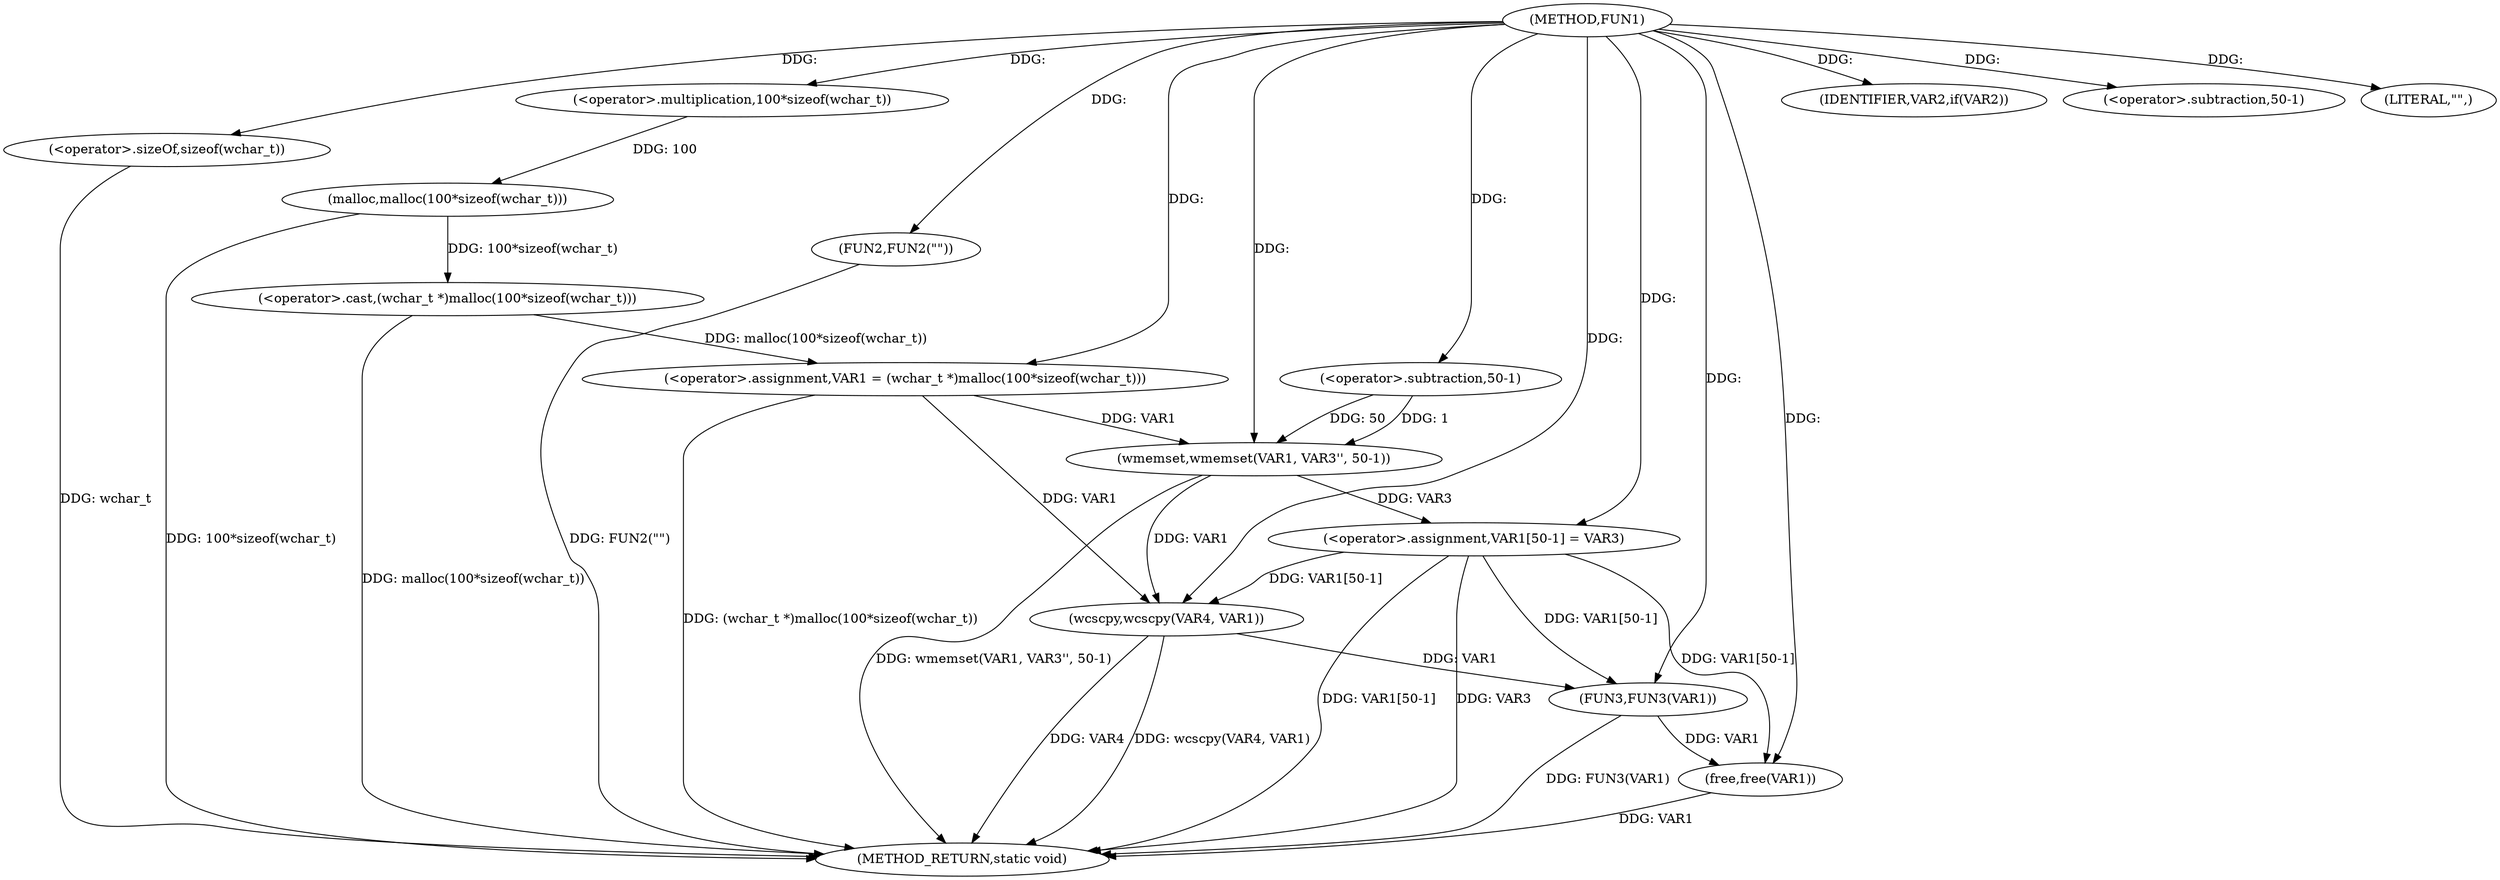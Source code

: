 digraph FUN1 {  
"1000100" [label = "(METHOD,FUN1)" ]
"1000141" [label = "(METHOD_RETURN,static void)" ]
"1000103" [label = "(<operator>.assignment,VAR1 = (wchar_t *)malloc(100*sizeof(wchar_t)))" ]
"1000105" [label = "(<operator>.cast,(wchar_t *)malloc(100*sizeof(wchar_t)))" ]
"1000107" [label = "(malloc,malloc(100*sizeof(wchar_t)))" ]
"1000108" [label = "(<operator>.multiplication,100*sizeof(wchar_t))" ]
"1000110" [label = "(<operator>.sizeOf,sizeof(wchar_t))" ]
"1000113" [label = "(IDENTIFIER,VAR2,if(VAR2))" ]
"1000115" [label = "(FUN2,FUN2(\"\"))" ]
"1000119" [label = "(wmemset,wmemset(VAR1, VAR3'', 50-1))" ]
"1000122" [label = "(<operator>.subtraction,50-1)" ]
"1000125" [label = "(<operator>.assignment,VAR1[50-1] = VAR3)" ]
"1000128" [label = "(<operator>.subtraction,50-1)" ]
"1000133" [label = "(LITERAL,\"\",)" ]
"1000134" [label = "(wcscpy,wcscpy(VAR4, VAR1))" ]
"1000137" [label = "(FUN3,FUN3(VAR1))" ]
"1000139" [label = "(free,free(VAR1))" ]
  "1000125" -> "1000141"  [ label = "DDG: VAR1[50-1]"] 
  "1000107" -> "1000141"  [ label = "DDG: 100*sizeof(wchar_t)"] 
  "1000105" -> "1000141"  [ label = "DDG: malloc(100*sizeof(wchar_t))"] 
  "1000103" -> "1000141"  [ label = "DDG: (wchar_t *)malloc(100*sizeof(wchar_t))"] 
  "1000139" -> "1000141"  [ label = "DDG: VAR1"] 
  "1000115" -> "1000141"  [ label = "DDG: FUN2(\"\")"] 
  "1000119" -> "1000141"  [ label = "DDG: wmemset(VAR1, VAR3'', 50-1)"] 
  "1000110" -> "1000141"  [ label = "DDG: wchar_t"] 
  "1000137" -> "1000141"  [ label = "DDG: FUN3(VAR1)"] 
  "1000125" -> "1000141"  [ label = "DDG: VAR3"] 
  "1000134" -> "1000141"  [ label = "DDG: wcscpy(VAR4, VAR1)"] 
  "1000134" -> "1000141"  [ label = "DDG: VAR4"] 
  "1000105" -> "1000103"  [ label = "DDG: malloc(100*sizeof(wchar_t))"] 
  "1000100" -> "1000103"  [ label = "DDG: "] 
  "1000107" -> "1000105"  [ label = "DDG: 100*sizeof(wchar_t)"] 
  "1000108" -> "1000107"  [ label = "DDG: 100"] 
  "1000100" -> "1000108"  [ label = "DDG: "] 
  "1000100" -> "1000110"  [ label = "DDG: "] 
  "1000100" -> "1000113"  [ label = "DDG: "] 
  "1000100" -> "1000115"  [ label = "DDG: "] 
  "1000103" -> "1000119"  [ label = "DDG: VAR1"] 
  "1000100" -> "1000119"  [ label = "DDG: "] 
  "1000122" -> "1000119"  [ label = "DDG: 50"] 
  "1000122" -> "1000119"  [ label = "DDG: 1"] 
  "1000100" -> "1000122"  [ label = "DDG: "] 
  "1000119" -> "1000125"  [ label = "DDG: VAR3"] 
  "1000100" -> "1000125"  [ label = "DDG: "] 
  "1000100" -> "1000128"  [ label = "DDG: "] 
  "1000100" -> "1000133"  [ label = "DDG: "] 
  "1000100" -> "1000134"  [ label = "DDG: "] 
  "1000125" -> "1000134"  [ label = "DDG: VAR1[50-1]"] 
  "1000103" -> "1000134"  [ label = "DDG: VAR1"] 
  "1000119" -> "1000134"  [ label = "DDG: VAR1"] 
  "1000125" -> "1000137"  [ label = "DDG: VAR1[50-1]"] 
  "1000134" -> "1000137"  [ label = "DDG: VAR1"] 
  "1000100" -> "1000137"  [ label = "DDG: "] 
  "1000125" -> "1000139"  [ label = "DDG: VAR1[50-1]"] 
  "1000137" -> "1000139"  [ label = "DDG: VAR1"] 
  "1000100" -> "1000139"  [ label = "DDG: "] 
}
